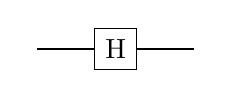 \begin{tikzpicture}
\tikzstyle{operator} = [draw,fill=white,minimum size=1.5em] 

	\begin{pgfonlayer}{nodelayer}
		\node [] (0) at (-0.25, 0) {};
		\node [] (1) at (1.75, 0) {};
		\node [operator] (2) at (0.75, 0) {H};
	\end{pgfonlayer}
	\begin{pgfonlayer}{edgelayer}
		\draw (0.center) to (2);
		\draw (2) to (1.center);
	\end{pgfonlayer}
\end{tikzpicture}